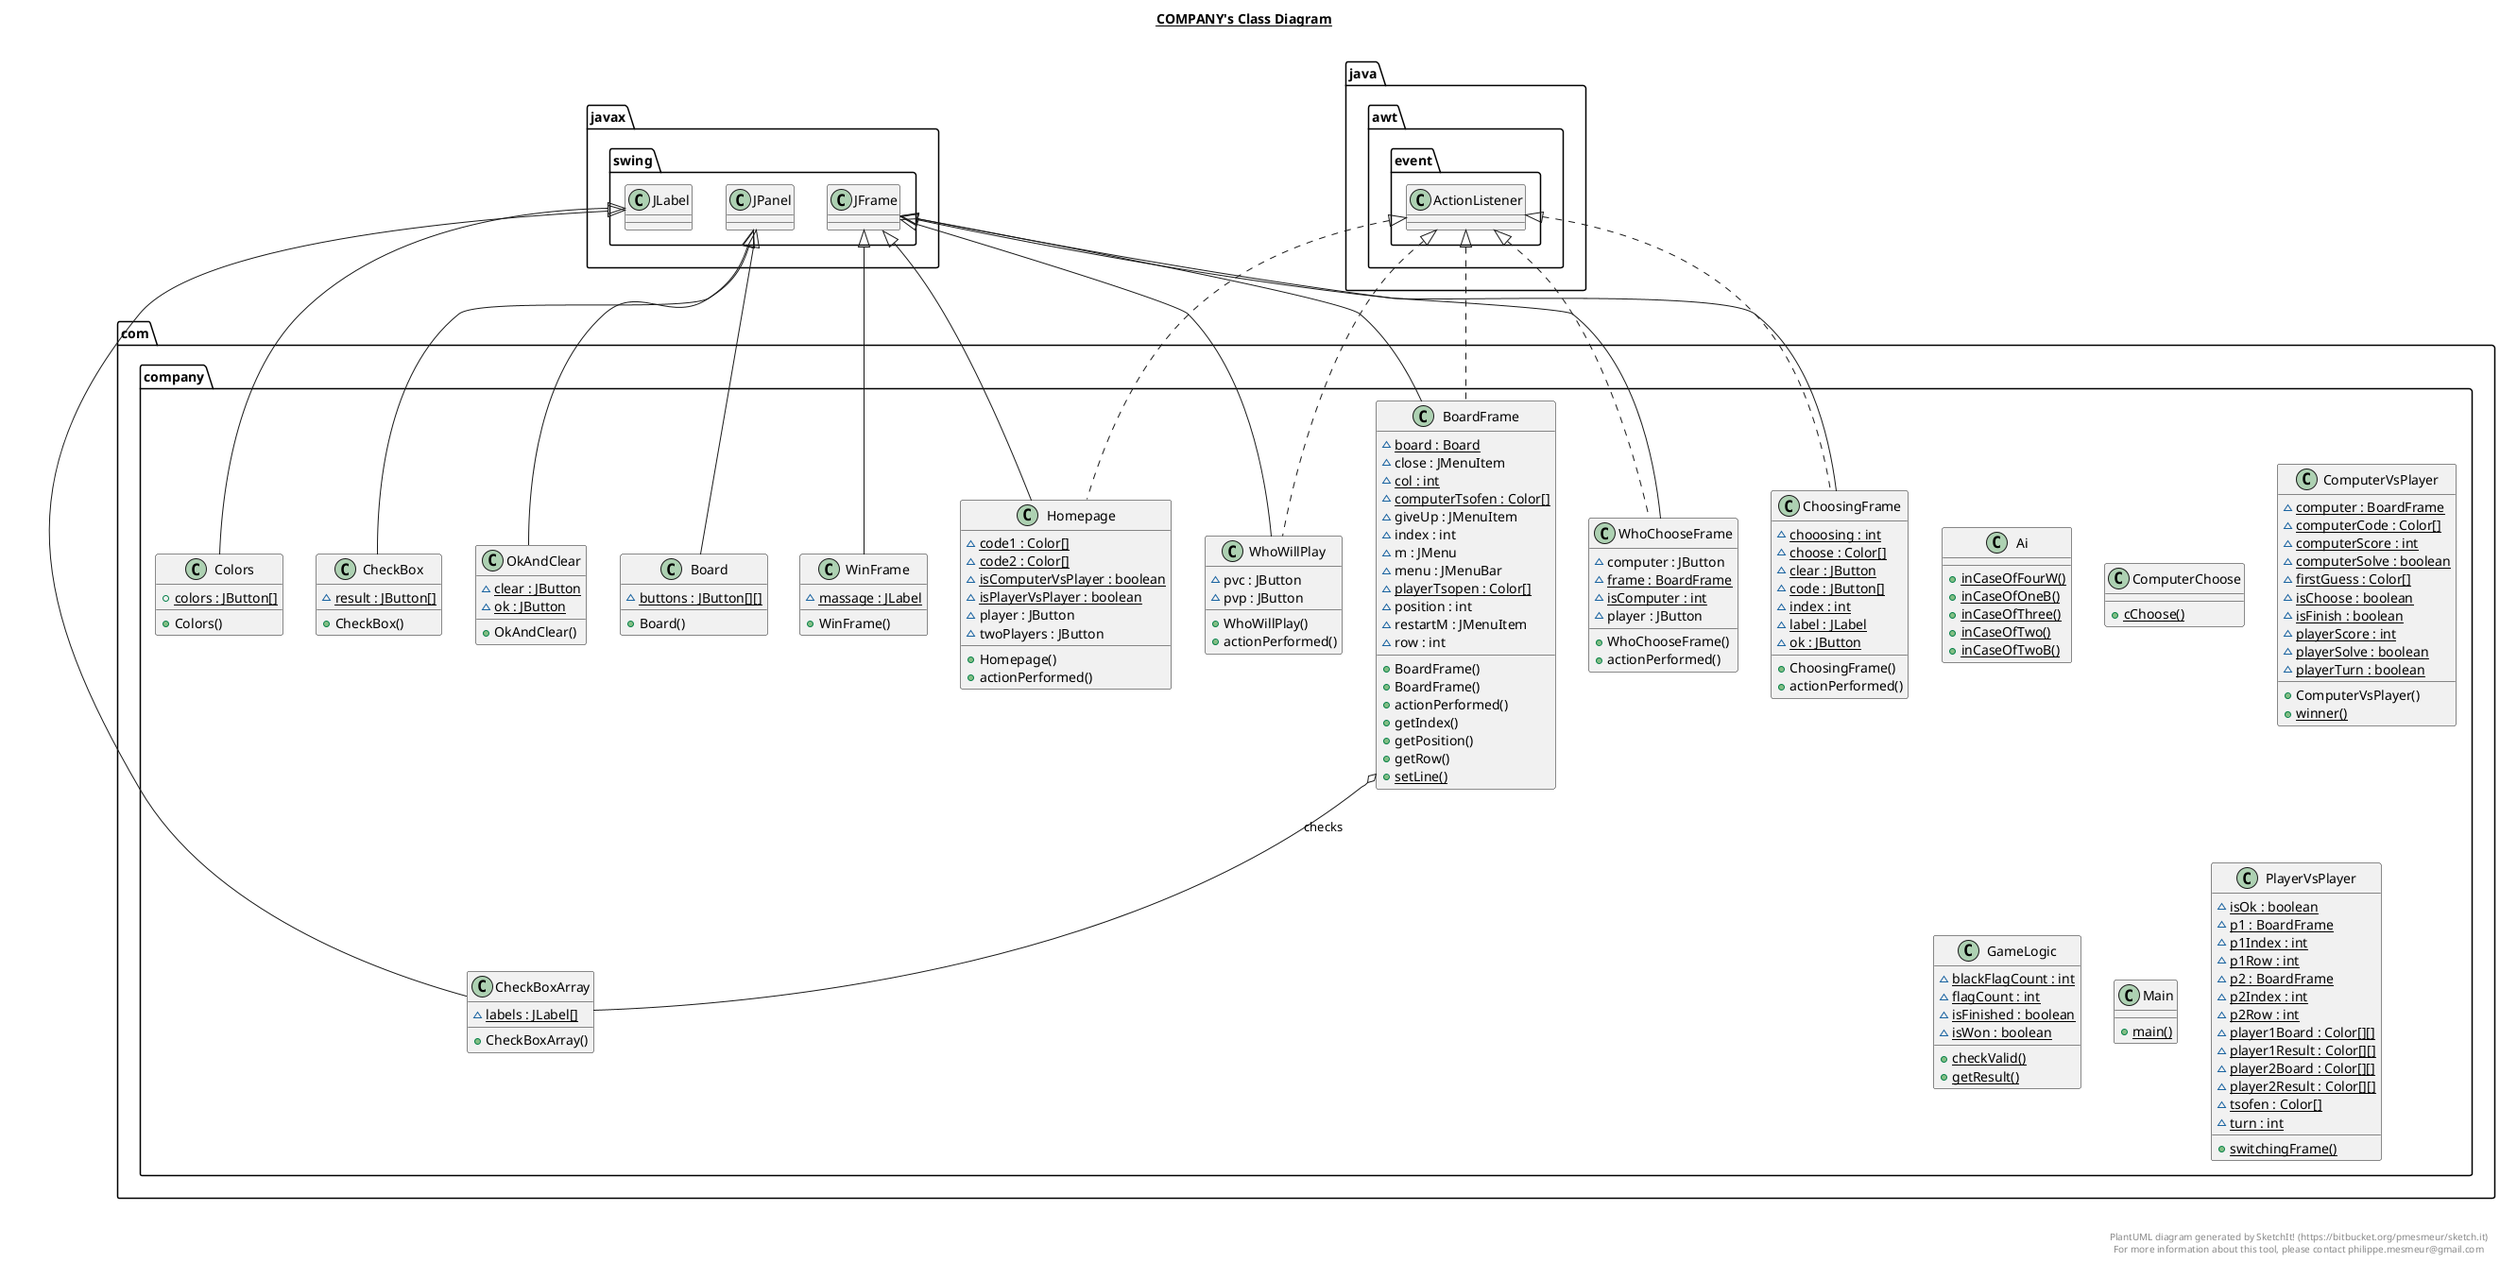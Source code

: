 @startuml

title __COMPANY's Class Diagram__\n

  namespace com.company {
    class com.company.Ai {
        {static} + inCaseOfFourW()
        {static} + inCaseOfOneB()
        {static} + inCaseOfThree()
        {static} + inCaseOfTwo()
        {static} + inCaseOfTwoB()
    }
  }
  

  namespace com.company {
    class com.company.Board {
        {static} ~ buttons : JButton[][]
        + Board()
    }
  }
  

  namespace com.company {
    class com.company.BoardFrame {
        {static} ~ board : Board
        ~ close : JMenuItem
        {static} ~ col : int
        {static} ~ computerTsofen : Color[]
        ~ giveUp : JMenuItem
        ~ index : int
        ~ m : JMenu
        ~ menu : JMenuBar
        {static} ~ playerTsopen : Color[]
        ~ position : int
        ~ restartM : JMenuItem
        ~ row : int
        + BoardFrame()
        + BoardFrame()
        + actionPerformed()
        + getIndex()
        + getPosition()
        + getRow()
        {static} + setLine()
    }
  }
  

  namespace com.company {
    class com.company.CheckBox {
        {static} ~ result : JButton[]
        + CheckBox()
    }
  }
  

  namespace com.company {
    class com.company.CheckBoxArray {
        {static} ~ labels : JLabel[]
        + CheckBoxArray()
    }
  }
  

  namespace com.company {
    class com.company.ChoosingFrame {
        {static} ~ chooosing : int
        {static} ~ choose : Color[]
        {static} ~ clear : JButton
        {static} ~ code : JButton[]
        {static} ~ index : int
        {static} ~ label : JLabel
        {static} ~ ok : JButton
        + ChoosingFrame()
        + actionPerformed()
    }
  }
  

  namespace com.company {
    class com.company.Colors {
        {static} + colors : JButton[]
        + Colors()
    }
  }
  

  namespace com.company {
    class com.company.ComputerChoose {
        {static} + cChoose()
    }
  }
  

  namespace com.company {
    class com.company.ComputerVsPlayer {
        {static} ~ computer : BoardFrame
        {static} ~ computerCode : Color[]
        {static} ~ computerScore : int
        {static} ~ computerSolve : boolean
        {static} ~ firstGuess : Color[]
        {static} ~ isChoose : boolean
        {static} ~ isFinish : boolean
        {static} ~ playerScore : int
        {static} ~ playerSolve : boolean
        {static} ~ playerTurn : boolean
        + ComputerVsPlayer()
        {static} + winner()
    }
  }
  

  namespace com.company {
    class com.company.GameLogic {
        {static} ~ blackFlagCount : int
        {static} ~ flagCount : int
        {static} ~ isFinished : boolean
        {static} ~ isWon : boolean
        {static} + checkValid()
        {static} + getResult()
    }
  }
  

  namespace com.company {
    class com.company.Homepage {
        {static} ~ code1 : Color[]
        {static} ~ code2 : Color[]
        {static} ~ isComputerVsPlayer : boolean
        {static} ~ isPlayerVsPlayer : boolean
        ~ player : JButton
        ~ twoPlayers : JButton
        + Homepage()
        + actionPerformed()
    }
  }
  

  namespace com.company {
    class com.company.Main {
        {static} + main()
    }
  }
  

  namespace com.company {
    class com.company.OkAndClear {
        {static} ~ clear : JButton
        {static} ~ ok : JButton
        + OkAndClear()
    }
  }
  

  namespace com.company {
    class com.company.PlayerVsPlayer {
        {static} ~ isOk : boolean
        {static} ~ p1 : BoardFrame
        {static} ~ p1Index : int
        {static} ~ p1Row : int
        {static} ~ p2 : BoardFrame
        {static} ~ p2Index : int
        {static} ~ p2Row : int
        {static} ~ player1Board : Color[][]
        {static} ~ player1Result : Color[][]
        {static} ~ player2Board : Color[][]
        {static} ~ player2Result : Color[][]
        {static} ~ tsofen : Color[]
        {static} ~ turn : int
        {static} + switchingFrame()
    }
  }
  

  namespace com.company {
    class com.company.WhoChooseFrame {
        ~ computer : JButton
        {static} ~ frame : BoardFrame
        {static} ~ isComputer : int
        ~ player : JButton
        + WhoChooseFrame()
        + actionPerformed()
    }
  }
  

  namespace com.company {
    class com.company.WhoWillPlay {
        ~ pvc : JButton
        ~ pvp : JButton
        + WhoWillPlay()
        + actionPerformed()
    }
  }
  

  namespace com.company {
    class com.company.WinFrame {
        {static} ~ massage : JLabel
        + WinFrame()
    }
  }
  

  com.company.Board -up-|> javax.swing.JPanel
  com.company.BoardFrame .up.|> java.awt.event.ActionListener
  com.company.BoardFrame -up-|> javax.swing.JFrame
  com.company.BoardFrame o-- com.company.CheckBoxArray : checks
  com.company.CheckBox -up-|> javax.swing.JPanel
  com.company.CheckBoxArray -up-|> javax.swing.JLabel
  com.company.ChoosingFrame .up.|> java.awt.event.ActionListener
  com.company.ChoosingFrame -up-|> javax.swing.JFrame
  com.company.Colors -up-|> javax.swing.JLabel
  com.company.Homepage .up.|> java.awt.event.ActionListener
  com.company.Homepage -up-|> javax.swing.JFrame
  com.company.OkAndClear -up-|> javax.swing.JPanel
  com.company.WhoChooseFrame .up.|> java.awt.event.ActionListener
  com.company.WhoChooseFrame -up-|> javax.swing.JFrame
  com.company.WhoWillPlay .up.|> java.awt.event.ActionListener
  com.company.WhoWillPlay -up-|> javax.swing.JFrame
  com.company.WinFrame -up-|> javax.swing.JFrame


right footer


PlantUML diagram generated by SketchIt! (https://bitbucket.org/pmesmeur/sketch.it)
For more information about this tool, please contact philippe.mesmeur@gmail.com
endfooter

@enduml
